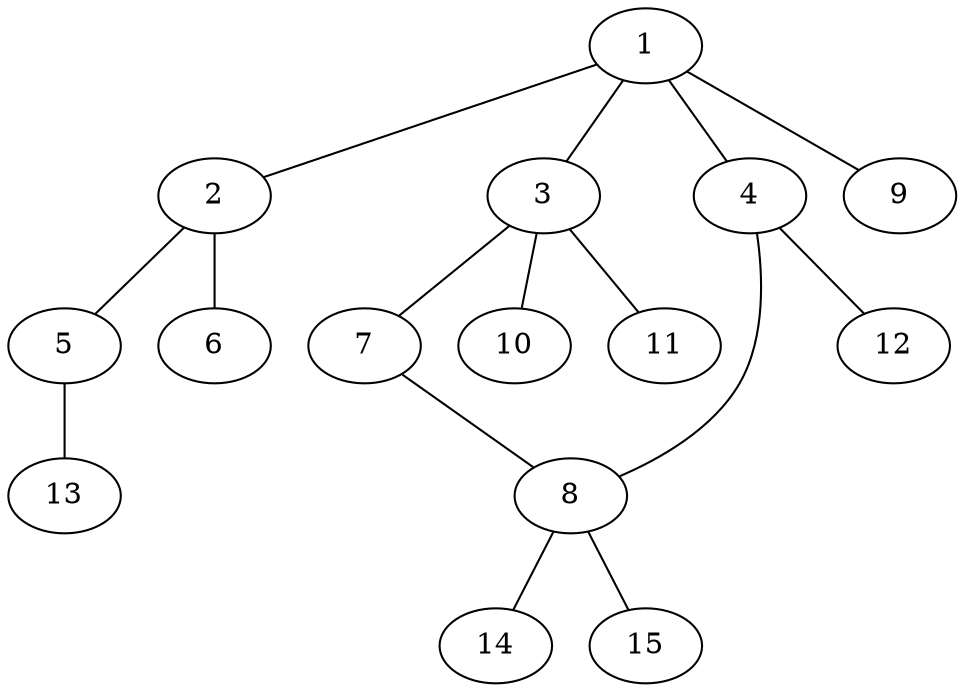 graph molecule_1504 {
	1	 [chem=C];
	2	 [chem=C];
	1 -- 2	 [valence=1];
	3	 [chem=C];
	1 -- 3	 [valence=1];
	4	 [chem=N];
	1 -- 4	 [valence=1];
	9	 [chem=H];
	1 -- 9	 [valence=1];
	5	 [chem=O];
	2 -- 5	 [valence=1];
	6	 [chem=O];
	2 -- 6	 [valence=2];
	7	 [chem=S];
	3 -- 7	 [valence=1];
	10	 [chem=H];
	3 -- 10	 [valence=1];
	11	 [chem=H];
	3 -- 11	 [valence=1];
	8	 [chem=C];
	4 -- 8	 [valence=1];
	12	 [chem=H];
	4 -- 12	 [valence=1];
	13	 [chem=H];
	5 -- 13	 [valence=1];
	7 -- 8	 [valence=1];
	14	 [chem=H];
	8 -- 14	 [valence=1];
	15	 [chem=H];
	8 -- 15	 [valence=1];
}
